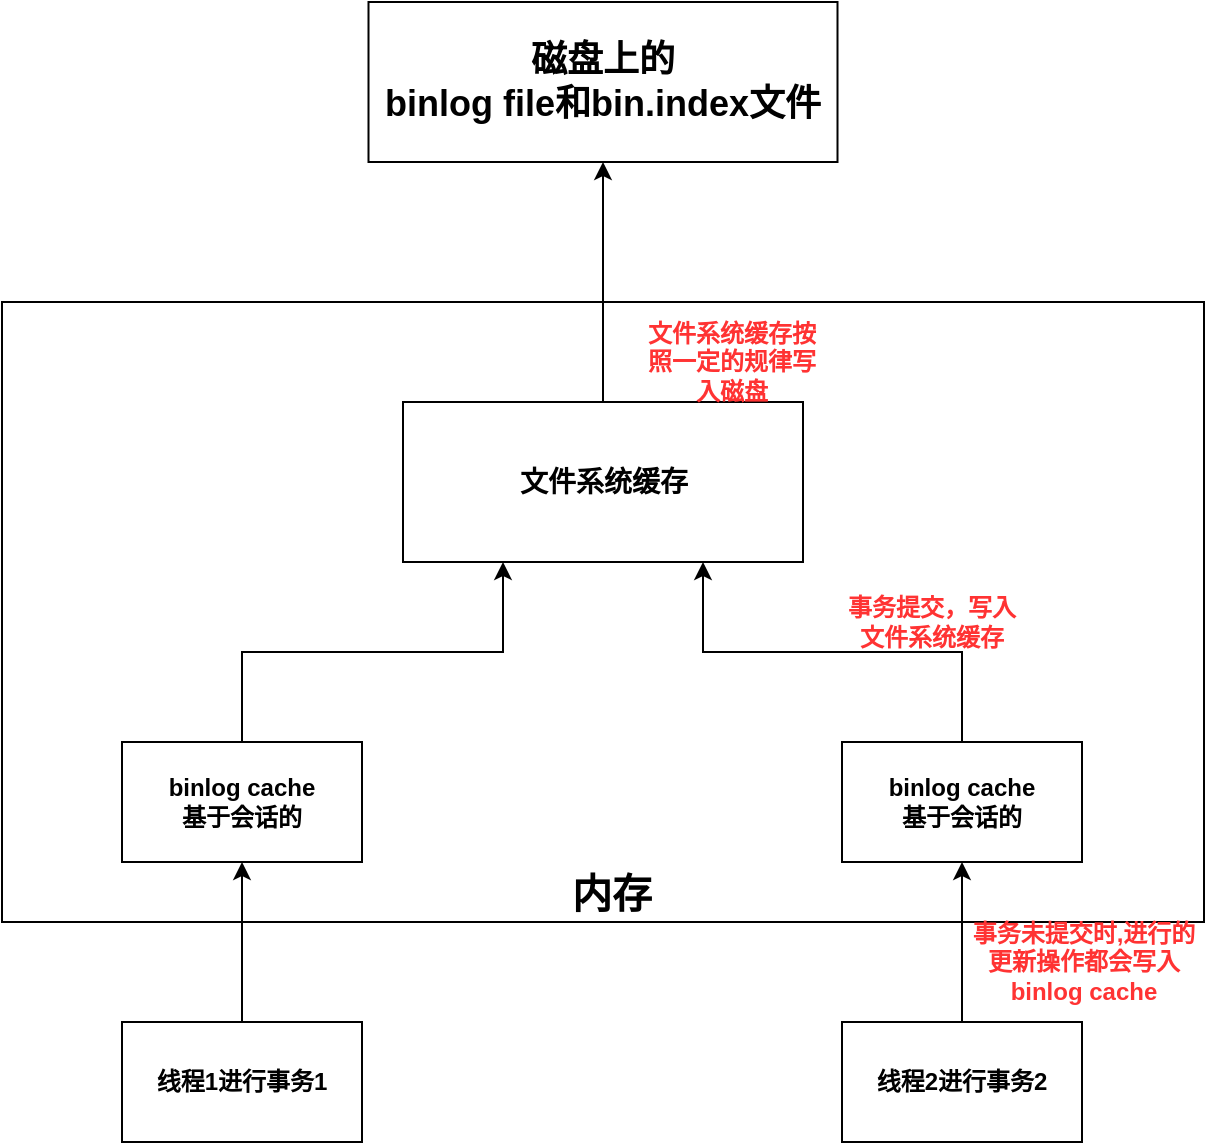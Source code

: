 <mxfile version="15.2.7" type="device"><diagram id="90Og7Q7dFrDau84qrrQ5" name="第 1 页"><mxGraphModel dx="1024" dy="592" grid="1" gridSize="10" guides="1" tooltips="1" connect="1" arrows="1" fold="1" page="1" pageScale="1" pageWidth="827" pageHeight="1169" math="0" shadow="0"><root><mxCell id="0"/><mxCell id="1" parent="0"/><mxCell id="CoPgvKjMp5qCPNXrElfu-1" value="" style="rounded=0;whiteSpace=wrap;html=1;" parent="1" vertex="1"><mxGeometry x="130" y="240" width="601" height="310" as="geometry"/></mxCell><mxCell id="CoPgvKjMp5qCPNXrElfu-9" style="edgeStyle=orthogonalEdgeStyle;rounded=0;orthogonalLoop=1;jettySize=auto;html=1;exitX=0.5;exitY=0;exitDx=0;exitDy=0;entryX=0.5;entryY=1;entryDx=0;entryDy=0;" parent="1" source="CoPgvKjMp5qCPNXrElfu-2" target="CoPgvKjMp5qCPNXrElfu-4" edge="1"><mxGeometry relative="1" as="geometry"/></mxCell><mxCell id="CoPgvKjMp5qCPNXrElfu-2" value="&lt;b&gt;线程1进行事务1&lt;/b&gt;" style="rounded=0;whiteSpace=wrap;html=1;" parent="1" vertex="1"><mxGeometry x="190" y="600" width="120" height="60" as="geometry"/></mxCell><mxCell id="CoPgvKjMp5qCPNXrElfu-11" style="edgeStyle=orthogonalEdgeStyle;rounded=0;orthogonalLoop=1;jettySize=auto;html=1;exitX=0.5;exitY=0;exitDx=0;exitDy=0;" parent="1" source="CoPgvKjMp5qCPNXrElfu-3" target="CoPgvKjMp5qCPNXrElfu-5" edge="1"><mxGeometry relative="1" as="geometry"/></mxCell><mxCell id="CoPgvKjMp5qCPNXrElfu-3" value="&lt;b&gt;线程2进行事务2&lt;/b&gt;" style="rounded=0;whiteSpace=wrap;html=1;" parent="1" vertex="1"><mxGeometry x="550" y="600" width="120" height="60" as="geometry"/></mxCell><mxCell id="CoPgvKjMp5qCPNXrElfu-14" style="edgeStyle=orthogonalEdgeStyle;rounded=0;orthogonalLoop=1;jettySize=auto;html=1;exitX=0.5;exitY=0;exitDx=0;exitDy=0;entryX=0.25;entryY=1;entryDx=0;entryDy=0;" parent="1" source="CoPgvKjMp5qCPNXrElfu-4" target="CoPgvKjMp5qCPNXrElfu-12" edge="1"><mxGeometry relative="1" as="geometry"/></mxCell><mxCell id="CoPgvKjMp5qCPNXrElfu-4" value="&lt;b&gt;binlog cache&lt;br&gt;基于会话的&lt;/b&gt;" style="rounded=0;whiteSpace=wrap;html=1;" parent="1" vertex="1"><mxGeometry x="190" y="460" width="120" height="60" as="geometry"/></mxCell><mxCell id="CoPgvKjMp5qCPNXrElfu-13" style="edgeStyle=orthogonalEdgeStyle;rounded=0;orthogonalLoop=1;jettySize=auto;html=1;exitX=0.5;exitY=0;exitDx=0;exitDy=0;entryX=0.75;entryY=1;entryDx=0;entryDy=0;" parent="1" source="CoPgvKjMp5qCPNXrElfu-5" target="CoPgvKjMp5qCPNXrElfu-12" edge="1"><mxGeometry relative="1" as="geometry"/></mxCell><mxCell id="CoPgvKjMp5qCPNXrElfu-5" value="&lt;b&gt;binlog cache&lt;br&gt;基于会话的&lt;/b&gt;" style="rounded=0;whiteSpace=wrap;html=1;" parent="1" vertex="1"><mxGeometry x="550" y="460" width="120" height="60" as="geometry"/></mxCell><mxCell id="CoPgvKjMp5qCPNXrElfu-6" value="&lt;b&gt;&lt;font style=&quot;font-size: 20px&quot;&gt;内存&lt;/font&gt;&lt;/b&gt;" style="text;html=1;strokeColor=none;fillColor=none;align=center;verticalAlign=middle;whiteSpace=wrap;rounded=0;" parent="1" vertex="1"><mxGeometry x="390" y="530" width="90" height="10" as="geometry"/></mxCell><mxCell id="CoPgvKjMp5qCPNXrElfu-7" value="&lt;b style=&quot;font-size: 18px&quot;&gt;磁盘上的&lt;br&gt;binlog file和bin.index文件&lt;/b&gt;" style="rounded=0;whiteSpace=wrap;html=1;" parent="1" vertex="1"><mxGeometry x="313.25" y="90" width="234.5" height="80" as="geometry"/></mxCell><mxCell id="CoPgvKjMp5qCPNXrElfu-10" value="&lt;b&gt;&lt;font color=&quot;#ff3333&quot;&gt;事务未提交时,进行的更新操作都会写入binlog cache&lt;/font&gt;&lt;/b&gt;" style="text;html=1;strokeColor=none;fillColor=none;align=center;verticalAlign=middle;whiteSpace=wrap;rounded=0;" parent="1" vertex="1"><mxGeometry x="611" y="560" width="120" height="20" as="geometry"/></mxCell><mxCell id="CoPgvKjMp5qCPNXrElfu-16" style="edgeStyle=orthogonalEdgeStyle;rounded=0;orthogonalLoop=1;jettySize=auto;html=1;exitX=0.5;exitY=0;exitDx=0;exitDy=0;entryX=0.5;entryY=1;entryDx=0;entryDy=0;" parent="1" source="CoPgvKjMp5qCPNXrElfu-12" target="CoPgvKjMp5qCPNXrElfu-7" edge="1"><mxGeometry relative="1" as="geometry"/></mxCell><mxCell id="CoPgvKjMp5qCPNXrElfu-12" value="&lt;b&gt;&lt;font style=&quot;font-size: 14px&quot;&gt;文件系统缓存&lt;/font&gt;&lt;/b&gt;" style="rounded=0;whiteSpace=wrap;html=1;" parent="1" vertex="1"><mxGeometry x="330.5" y="290" width="200" height="80" as="geometry"/></mxCell><mxCell id="_HUaakxYJKOGgU2DI3o6-1" value="&lt;b&gt;&lt;font color=&quot;#ff3333&quot;&gt;事务提交，写入文件系统缓存&lt;/font&gt;&lt;/b&gt;" style="text;html=1;strokeColor=none;fillColor=none;align=center;verticalAlign=middle;whiteSpace=wrap;rounded=0;" vertex="1" parent="1"><mxGeometry x="550" y="390" width="89.5" height="20" as="geometry"/></mxCell><mxCell id="_HUaakxYJKOGgU2DI3o6-2" value="&lt;b&gt;&lt;font color=&quot;#ff3333&quot;&gt;文件系统缓存按照一定的规律写入磁盘&lt;/font&gt;&lt;/b&gt;" style="text;html=1;strokeColor=none;fillColor=none;align=center;verticalAlign=middle;whiteSpace=wrap;rounded=0;" vertex="1" parent="1"><mxGeometry x="450" y="260" width="89.5" height="20" as="geometry"/></mxCell></root></mxGraphModel></diagram></mxfile>